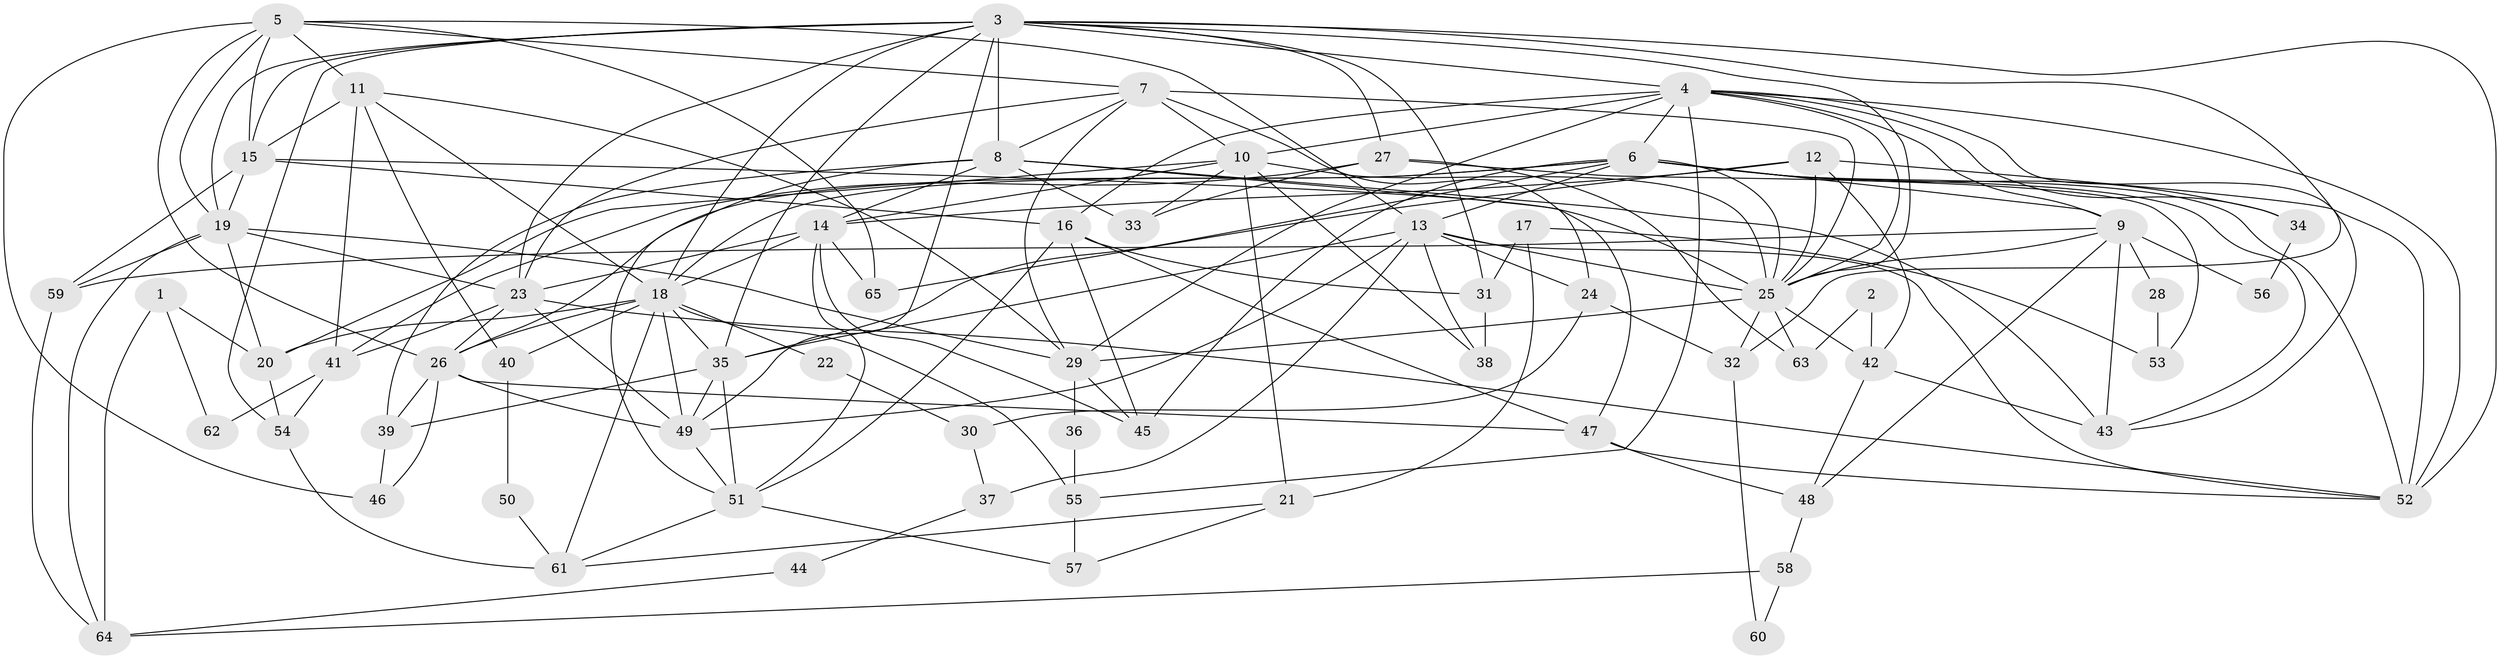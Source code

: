 // original degree distribution, {3: 0.2692307692307692, 2: 0.14615384615384616, 7: 0.046153846153846156, 4: 0.23076923076923078, 8: 0.015384615384615385, 5: 0.2230769230769231, 6: 0.06923076923076923}
// Generated by graph-tools (version 1.1) at 2025/35/03/09/25 02:35:57]
// undirected, 65 vertices, 170 edges
graph export_dot {
graph [start="1"]
  node [color=gray90,style=filled];
  1;
  2;
  3;
  4;
  5;
  6;
  7;
  8;
  9;
  10;
  11;
  12;
  13;
  14;
  15;
  16;
  17;
  18;
  19;
  20;
  21;
  22;
  23;
  24;
  25;
  26;
  27;
  28;
  29;
  30;
  31;
  32;
  33;
  34;
  35;
  36;
  37;
  38;
  39;
  40;
  41;
  42;
  43;
  44;
  45;
  46;
  47;
  48;
  49;
  50;
  51;
  52;
  53;
  54;
  55;
  56;
  57;
  58;
  59;
  60;
  61;
  62;
  63;
  64;
  65;
  1 -- 20 [weight=1.0];
  1 -- 62 [weight=1.0];
  1 -- 64 [weight=1.0];
  2 -- 42 [weight=1.0];
  2 -- 63 [weight=1.0];
  3 -- 4 [weight=2.0];
  3 -- 8 [weight=2.0];
  3 -- 15 [weight=1.0];
  3 -- 18 [weight=1.0];
  3 -- 19 [weight=1.0];
  3 -- 23 [weight=1.0];
  3 -- 25 [weight=2.0];
  3 -- 27 [weight=1.0];
  3 -- 31 [weight=1.0];
  3 -- 32 [weight=1.0];
  3 -- 35 [weight=1.0];
  3 -- 49 [weight=1.0];
  3 -- 52 [weight=1.0];
  3 -- 54 [weight=1.0];
  4 -- 6 [weight=1.0];
  4 -- 9 [weight=1.0];
  4 -- 10 [weight=1.0];
  4 -- 16 [weight=1.0];
  4 -- 25 [weight=1.0];
  4 -- 29 [weight=1.0];
  4 -- 34 [weight=1.0];
  4 -- 43 [weight=1.0];
  4 -- 52 [weight=2.0];
  4 -- 55 [weight=1.0];
  5 -- 7 [weight=1.0];
  5 -- 11 [weight=2.0];
  5 -- 13 [weight=1.0];
  5 -- 15 [weight=1.0];
  5 -- 19 [weight=1.0];
  5 -- 26 [weight=1.0];
  5 -- 46 [weight=2.0];
  5 -- 65 [weight=1.0];
  6 -- 9 [weight=1.0];
  6 -- 13 [weight=1.0];
  6 -- 18 [weight=1.0];
  6 -- 25 [weight=1.0];
  6 -- 26 [weight=1.0];
  6 -- 34 [weight=1.0];
  6 -- 35 [weight=1.0];
  6 -- 43 [weight=1.0];
  6 -- 45 [weight=1.0];
  6 -- 52 [weight=1.0];
  7 -- 8 [weight=1.0];
  7 -- 10 [weight=1.0];
  7 -- 23 [weight=1.0];
  7 -- 24 [weight=2.0];
  7 -- 25 [weight=1.0];
  7 -- 29 [weight=1.0];
  8 -- 14 [weight=1.0];
  8 -- 33 [weight=1.0];
  8 -- 39 [weight=1.0];
  8 -- 43 [weight=1.0];
  8 -- 47 [weight=1.0];
  8 -- 51 [weight=1.0];
  9 -- 25 [weight=1.0];
  9 -- 28 [weight=1.0];
  9 -- 43 [weight=1.0];
  9 -- 48 [weight=1.0];
  9 -- 56 [weight=1.0];
  9 -- 59 [weight=1.0];
  10 -- 14 [weight=1.0];
  10 -- 20 [weight=1.0];
  10 -- 21 [weight=1.0];
  10 -- 25 [weight=4.0];
  10 -- 33 [weight=1.0];
  10 -- 38 [weight=2.0];
  11 -- 15 [weight=1.0];
  11 -- 18 [weight=1.0];
  11 -- 29 [weight=1.0];
  11 -- 40 [weight=1.0];
  11 -- 41 [weight=1.0];
  12 -- 14 [weight=1.0];
  12 -- 25 [weight=2.0];
  12 -- 42 [weight=1.0];
  12 -- 52 [weight=1.0];
  12 -- 65 [weight=1.0];
  13 -- 24 [weight=1.0];
  13 -- 25 [weight=1.0];
  13 -- 35 [weight=1.0];
  13 -- 37 [weight=2.0];
  13 -- 38 [weight=1.0];
  13 -- 49 [weight=1.0];
  13 -- 52 [weight=1.0];
  14 -- 18 [weight=1.0];
  14 -- 23 [weight=1.0];
  14 -- 45 [weight=1.0];
  14 -- 51 [weight=1.0];
  14 -- 65 [weight=1.0];
  15 -- 16 [weight=1.0];
  15 -- 19 [weight=1.0];
  15 -- 25 [weight=1.0];
  15 -- 59 [weight=1.0];
  16 -- 31 [weight=2.0];
  16 -- 45 [weight=1.0];
  16 -- 47 [weight=1.0];
  16 -- 51 [weight=1.0];
  17 -- 21 [weight=1.0];
  17 -- 31 [weight=1.0];
  17 -- 53 [weight=1.0];
  18 -- 20 [weight=1.0];
  18 -- 22 [weight=1.0];
  18 -- 26 [weight=1.0];
  18 -- 35 [weight=1.0];
  18 -- 40 [weight=1.0];
  18 -- 49 [weight=2.0];
  18 -- 55 [weight=1.0];
  18 -- 61 [weight=1.0];
  19 -- 20 [weight=1.0];
  19 -- 23 [weight=1.0];
  19 -- 29 [weight=1.0];
  19 -- 59 [weight=1.0];
  19 -- 64 [weight=1.0];
  20 -- 54 [weight=1.0];
  21 -- 57 [weight=1.0];
  21 -- 61 [weight=1.0];
  22 -- 30 [weight=1.0];
  23 -- 26 [weight=1.0];
  23 -- 41 [weight=1.0];
  23 -- 49 [weight=1.0];
  23 -- 52 [weight=1.0];
  24 -- 30 [weight=1.0];
  24 -- 32 [weight=1.0];
  25 -- 29 [weight=1.0];
  25 -- 32 [weight=1.0];
  25 -- 42 [weight=2.0];
  25 -- 63 [weight=1.0];
  26 -- 39 [weight=1.0];
  26 -- 46 [weight=1.0];
  26 -- 47 [weight=1.0];
  26 -- 49 [weight=1.0];
  27 -- 33 [weight=1.0];
  27 -- 41 [weight=1.0];
  27 -- 53 [weight=1.0];
  27 -- 63 [weight=1.0];
  28 -- 53 [weight=1.0];
  29 -- 36 [weight=1.0];
  29 -- 45 [weight=1.0];
  30 -- 37 [weight=1.0];
  31 -- 38 [weight=1.0];
  32 -- 60 [weight=1.0];
  34 -- 56 [weight=1.0];
  35 -- 39 [weight=1.0];
  35 -- 49 [weight=1.0];
  35 -- 51 [weight=1.0];
  36 -- 55 [weight=1.0];
  37 -- 44 [weight=1.0];
  39 -- 46 [weight=1.0];
  40 -- 50 [weight=1.0];
  41 -- 54 [weight=1.0];
  41 -- 62 [weight=1.0];
  42 -- 43 [weight=1.0];
  42 -- 48 [weight=1.0];
  44 -- 64 [weight=1.0];
  47 -- 48 [weight=1.0];
  47 -- 52 [weight=1.0];
  48 -- 58 [weight=1.0];
  49 -- 51 [weight=1.0];
  50 -- 61 [weight=1.0];
  51 -- 57 [weight=1.0];
  51 -- 61 [weight=1.0];
  54 -- 61 [weight=1.0];
  55 -- 57 [weight=1.0];
  58 -- 60 [weight=1.0];
  58 -- 64 [weight=1.0];
  59 -- 64 [weight=1.0];
}
